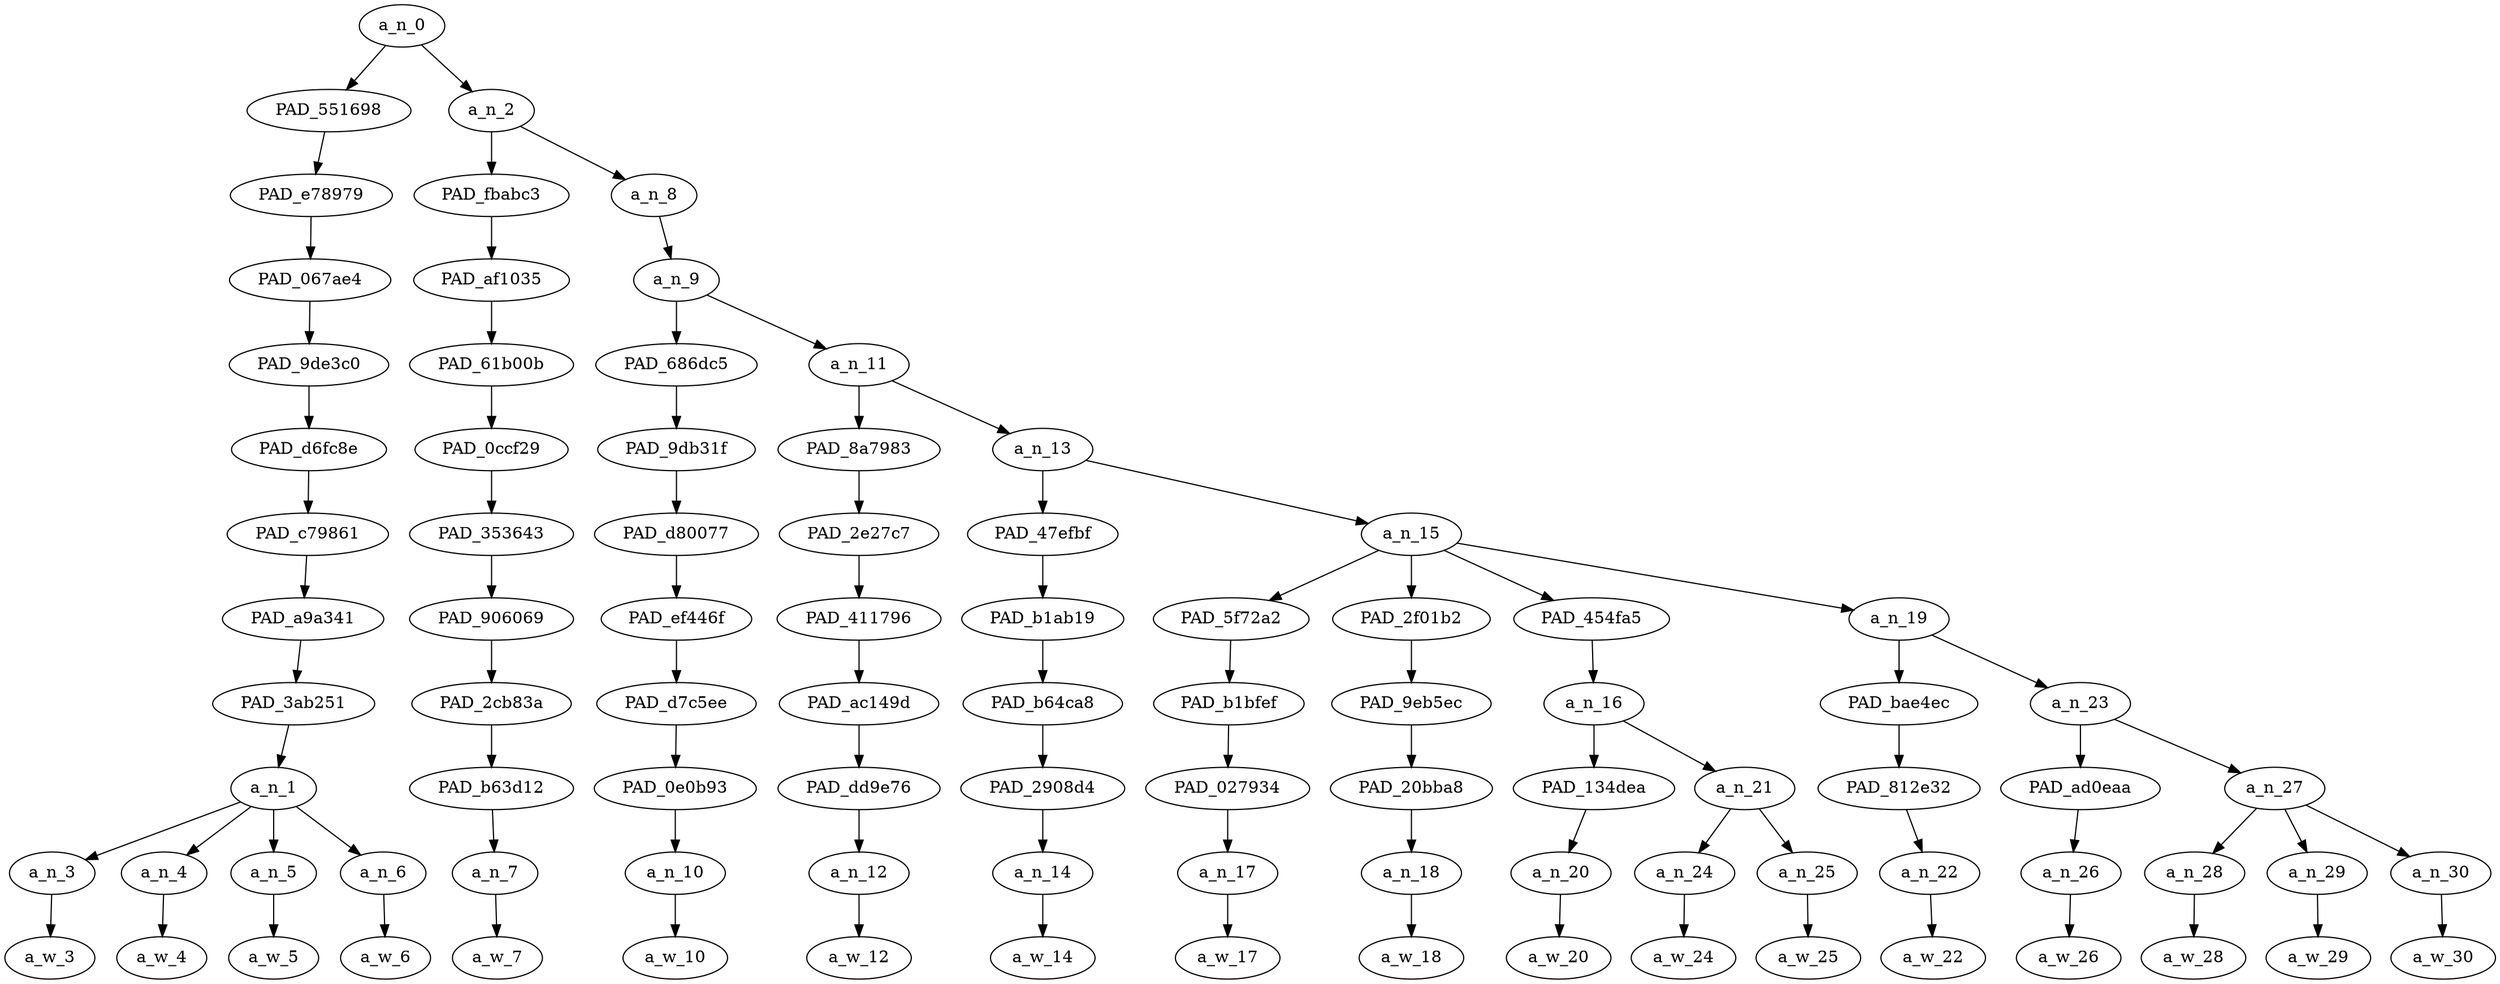 strict digraph "" {
	a_n_0	[div_dir=1,
		index=0,
		level=11,
		pos="3.326171875,11!",
		text_span="[0, 1, 2, 3, 4, 5, 6, 7, 8, 9, 10, 11, 12, 13, 14, 15, 16, 17]",
		value=1.00000000];
	PAD_551698	[div_dir=1,
		index=0,
		level=10,
		pos="1.5,10!",
		text_span="[0, 1, 2, 3]",
		value=0.45978291];
	a_n_0 -> PAD_551698;
	a_n_2	[div_dir=1,
		index=1,
		level=10,
		pos="5.15234375,10!",
		text_span="[4, 5, 6, 7, 8, 9, 10, 11, 12, 13, 14, 15, 16, 17]",
		value=0.53983178];
	a_n_0 -> a_n_2;
	PAD_e78979	[div_dir=1,
		index=0,
		level=9,
		pos="1.5,9!",
		text_span="[0, 1, 2, 3]",
		value=0.45978291];
	PAD_551698 -> PAD_e78979;
	PAD_067ae4	[div_dir=1,
		index=0,
		level=8,
		pos="1.5,8!",
		text_span="[0, 1, 2, 3]",
		value=0.45978291];
	PAD_e78979 -> PAD_067ae4;
	PAD_9de3c0	[div_dir=1,
		index=0,
		level=7,
		pos="1.5,7!",
		text_span="[0, 1, 2, 3]",
		value=0.45978291];
	PAD_067ae4 -> PAD_9de3c0;
	PAD_d6fc8e	[div_dir=1,
		index=0,
		level=6,
		pos="1.5,6!",
		text_span="[0, 1, 2, 3]",
		value=0.45978291];
	PAD_9de3c0 -> PAD_d6fc8e;
	PAD_c79861	[div_dir=1,
		index=0,
		level=5,
		pos="1.5,5!",
		text_span="[0, 1, 2, 3]",
		value=0.45978291];
	PAD_d6fc8e -> PAD_c79861;
	PAD_a9a341	[div_dir=1,
		index=0,
		level=4,
		pos="1.5,4!",
		text_span="[0, 1, 2, 3]",
		value=0.45978291];
	PAD_c79861 -> PAD_a9a341;
	PAD_3ab251	[div_dir=1,
		index=0,
		level=3,
		pos="1.5,3!",
		text_span="[0, 1, 2, 3]",
		value=0.45978291];
	PAD_a9a341 -> PAD_3ab251;
	a_n_1	[div_dir=1,
		index=0,
		level=2,
		pos="1.5,2!",
		text_span="[0, 1, 2, 3]",
		value=0.45978291];
	PAD_3ab251 -> a_n_1;
	a_n_3	[div_dir=-1,
		index=0,
		level=1,
		pos="0.0,1!",
		text_span="[0]",
		value=0.08690156];
	a_n_1 -> a_n_3;
	a_n_4	[div_dir=1,
		index=1,
		level=1,
		pos="1.0,1!",
		text_span="[1]",
		value=0.05586551];
	a_n_1 -> a_n_4;
	a_n_5	[div_dir=1,
		index=2,
		level=1,
		pos="2.0,1!",
		text_span="[2]",
		value=0.15918476];
	a_n_1 -> a_n_5;
	a_n_6	[div_dir=1,
		index=3,
		level=1,
		pos="3.0,1!",
		text_span="[3]",
		value=0.15732491];
	a_n_1 -> a_n_6;
	a_w_3	[div_dir=0,
		index=0,
		level=0,
		pos="0,0!",
		text_span="[0]",
		value="<user>"];
	a_n_3 -> a_w_3;
	a_w_4	[div_dir=0,
		index=1,
		level=0,
		pos="1,0!",
		text_span="[1]",
		value=ur];
	a_n_4 -> a_w_4;
	a_w_5	[div_dir=0,
		index=2,
		level=0,
		pos="2,0!",
		text_span="[2]",
		value=dogshit];
	a_n_5 -> a_w_5;
	a_w_6	[div_dir=0,
		index=3,
		level=0,
		pos="3,0!",
		text_span="[3]",
		value=faggot];
	a_n_6 -> a_w_6;
	PAD_fbabc3	[div_dir=-1,
		index=1,
		level=9,
		pos="4.0,9!",
		text_span="[4]",
		value=0.02621196];
	a_n_2 -> PAD_fbabc3;
	a_n_8	[div_dir=1,
		index=2,
		level=9,
		pos="6.3046875,9!",
		text_span="[5, 6, 7, 8, 9, 10, 11, 12, 13, 14, 15, 16, 17]",
		value=0.51348013];
	a_n_2 -> a_n_8;
	PAD_af1035	[div_dir=-1,
		index=1,
		level=8,
		pos="4.0,8!",
		text_span="[4]",
		value=0.02621196];
	PAD_fbabc3 -> PAD_af1035;
	PAD_61b00b	[div_dir=-1,
		index=1,
		level=7,
		pos="4.0,7!",
		text_span="[4]",
		value=0.02621196];
	PAD_af1035 -> PAD_61b00b;
	PAD_0ccf29	[div_dir=-1,
		index=1,
		level=6,
		pos="4.0,6!",
		text_span="[4]",
		value=0.02621196];
	PAD_61b00b -> PAD_0ccf29;
	PAD_353643	[div_dir=-1,
		index=1,
		level=5,
		pos="4.0,5!",
		text_span="[4]",
		value=0.02621196];
	PAD_0ccf29 -> PAD_353643;
	PAD_906069	[div_dir=-1,
		index=1,
		level=4,
		pos="4.0,4!",
		text_span="[4]",
		value=0.02621196];
	PAD_353643 -> PAD_906069;
	PAD_2cb83a	[div_dir=-1,
		index=1,
		level=3,
		pos="4.0,3!",
		text_span="[4]",
		value=0.02621196];
	PAD_906069 -> PAD_2cb83a;
	PAD_b63d12	[div_dir=-1,
		index=1,
		level=2,
		pos="4.0,2!",
		text_span="[4]",
		value=0.02621196];
	PAD_2cb83a -> PAD_b63d12;
	a_n_7	[div_dir=-1,
		index=4,
		level=1,
		pos="4.0,1!",
		text_span="[4]",
		value=0.02621196];
	PAD_b63d12 -> a_n_7;
	a_w_7	[div_dir=0,
		index=4,
		level=0,
		pos="4,0!",
		text_span="[4]",
		value=which];
	a_n_7 -> a_w_7;
	a_n_9	[div_dir=1,
		index=2,
		level=8,
		pos="6.3046875,8!",
		text_span="[5, 6, 7, 8, 9, 10, 11, 12, 13, 14, 15, 16, 17]",
		value=0.51333555];
	a_n_8 -> a_n_9;
	PAD_686dc5	[div_dir=1,
		index=2,
		level=7,
		pos="5.0,7!",
		text_span="[5]",
		value=0.03358544];
	a_n_9 -> PAD_686dc5;
	a_n_11	[div_dir=1,
		index=3,
		level=7,
		pos="7.609375,7!",
		text_span="[6, 7, 8, 9, 10, 11, 12, 13, 14, 15, 16, 17]",
		value=0.47960553];
	a_n_9 -> a_n_11;
	PAD_9db31f	[div_dir=1,
		index=2,
		level=6,
		pos="5.0,6!",
		text_span="[5]",
		value=0.03358544];
	PAD_686dc5 -> PAD_9db31f;
	PAD_d80077	[div_dir=1,
		index=2,
		level=5,
		pos="5.0,5!",
		text_span="[5]",
		value=0.03358544];
	PAD_9db31f -> PAD_d80077;
	PAD_ef446f	[div_dir=1,
		index=2,
		level=4,
		pos="5.0,4!",
		text_span="[5]",
		value=0.03358544];
	PAD_d80077 -> PAD_ef446f;
	PAD_d7c5ee	[div_dir=1,
		index=2,
		level=3,
		pos="5.0,3!",
		text_span="[5]",
		value=0.03358544];
	PAD_ef446f -> PAD_d7c5ee;
	PAD_0e0b93	[div_dir=1,
		index=2,
		level=2,
		pos="5.0,2!",
		text_span="[5]",
		value=0.03358544];
	PAD_d7c5ee -> PAD_0e0b93;
	a_n_10	[div_dir=1,
		index=5,
		level=1,
		pos="5.0,1!",
		text_span="[5]",
		value=0.03358544];
	PAD_0e0b93 -> a_n_10;
	a_w_10	[div_dir=0,
		index=5,
		level=0,
		pos="5,0!",
		text_span="[5]",
		value=explains];
	a_n_10 -> a_w_10;
	PAD_8a7983	[div_dir=1,
		index=3,
		level=6,
		pos="6.0,6!",
		text_span="[6]",
		value=0.02685193];
	a_n_11 -> PAD_8a7983;
	a_n_13	[div_dir=1,
		index=4,
		level=6,
		pos="9.21875,6!",
		text_span="[7, 8, 9, 10, 11, 12, 13, 14, 15, 16, 17]",
		value=0.45261928];
	a_n_11 -> a_n_13;
	PAD_2e27c7	[div_dir=1,
		index=3,
		level=5,
		pos="6.0,5!",
		text_span="[6]",
		value=0.02685193];
	PAD_8a7983 -> PAD_2e27c7;
	PAD_411796	[div_dir=1,
		index=3,
		level=4,
		pos="6.0,4!",
		text_span="[6]",
		value=0.02685193];
	PAD_2e27c7 -> PAD_411796;
	PAD_ac149d	[div_dir=1,
		index=3,
		level=3,
		pos="6.0,3!",
		text_span="[6]",
		value=0.02685193];
	PAD_411796 -> PAD_ac149d;
	PAD_dd9e76	[div_dir=1,
		index=3,
		level=2,
		pos="6.0,2!",
		text_span="[6]",
		value=0.02685193];
	PAD_ac149d -> PAD_dd9e76;
	a_n_12	[div_dir=1,
		index=6,
		level=1,
		pos="6.0,1!",
		text_span="[6]",
		value=0.02685193];
	PAD_dd9e76 -> a_n_12;
	a_w_12	[div_dir=0,
		index=6,
		level=0,
		pos="6,0!",
		text_span="[6]",
		value=why];
	a_n_12 -> a_w_12;
	PAD_47efbf	[div_dir=1,
		index=4,
		level=5,
		pos="7.0,5!",
		text_span="[7]",
		value=0.03187498];
	a_n_13 -> PAD_47efbf;
	a_n_15	[div_dir=1,
		index=5,
		level=5,
		pos="11.4375,5!",
		text_span="[8, 9, 10, 11, 12, 13, 14, 15, 16, 17]",
		value=0.42061586];
	a_n_13 -> a_n_15;
	PAD_b1ab19	[div_dir=1,
		index=4,
		level=4,
		pos="7.0,4!",
		text_span="[7]",
		value=0.03187498];
	PAD_47efbf -> PAD_b1ab19;
	PAD_b64ca8	[div_dir=1,
		index=4,
		level=3,
		pos="7.0,3!",
		text_span="[7]",
		value=0.03187498];
	PAD_b1ab19 -> PAD_b64ca8;
	PAD_2908d4	[div_dir=1,
		index=4,
		level=2,
		pos="7.0,2!",
		text_span="[7]",
		value=0.03187498];
	PAD_b64ca8 -> PAD_2908d4;
	a_n_14	[div_dir=1,
		index=7,
		level=1,
		pos="7.0,1!",
		text_span="[7]",
		value=0.03187498];
	PAD_2908d4 -> a_n_14;
	a_w_14	[div_dir=0,
		index=7,
		level=0,
		pos="7,0!",
		text_span="[7]",
		value=u];
	a_n_14 -> a_w_14;
	PAD_5f72a2	[div_dir=-1,
		index=6,
		level=4,
		pos="11.0,4!",
		text_span="[11]",
		value=0.02430590];
	a_n_15 -> PAD_5f72a2;
	PAD_2f01b2	[div_dir=1,
		index=7,
		level=4,
		pos="12.0,4!",
		text_span="[12]",
		value=0.02665431];
	a_n_15 -> PAD_2f01b2;
	PAD_454fa5	[div_dir=1,
		index=5,
		level=4,
		pos="8.75,4!",
		text_span="[8, 9, 10]",
		value=0.08003455];
	a_n_15 -> PAD_454fa5;
	a_n_19	[div_dir=1,
		index=8,
		level=4,
		pos="14.0,4!",
		text_span="[13, 14, 15, 16, 17]",
		value=0.28950681];
	a_n_15 -> a_n_19;
	PAD_b1bfef	[div_dir=-1,
		index=6,
		level=3,
		pos="11.0,3!",
		text_span="[11]",
		value=0.02430590];
	PAD_5f72a2 -> PAD_b1bfef;
	PAD_027934	[div_dir=-1,
		index=7,
		level=2,
		pos="11.0,2!",
		text_span="[11]",
		value=0.02430590];
	PAD_b1bfef -> PAD_027934;
	a_n_17	[div_dir=-1,
		index=11,
		level=1,
		pos="11.0,1!",
		text_span="[11]",
		value=0.02430590];
	PAD_027934 -> a_n_17;
	a_w_17	[div_dir=0,
		index=11,
		level=0,
		pos="11,0!",
		text_span="[11]",
		value=and];
	a_n_17 -> a_w_17;
	PAD_9eb5ec	[div_dir=1,
		index=7,
		level=3,
		pos="12.0,3!",
		text_span="[12]",
		value=0.02665431];
	PAD_2f01b2 -> PAD_9eb5ec;
	PAD_20bba8	[div_dir=1,
		index=8,
		level=2,
		pos="12.0,2!",
		text_span="[12]",
		value=0.02665431];
	PAD_9eb5ec -> PAD_20bba8;
	a_n_18	[div_dir=1,
		index=12,
		level=1,
		pos="12.0,1!",
		text_span="[12]",
		value=0.02665431];
	PAD_20bba8 -> a_n_18;
	a_w_18	[div_dir=0,
		index=12,
		level=0,
		pos="12,0!",
		text_span="[12]",
		value=never];
	a_n_18 -> a_w_18;
	a_n_16	[div_dir=1,
		index=5,
		level=3,
		pos="8.75,3!",
		text_span="[8, 9, 10]",
		value=0.08003455];
	PAD_454fa5 -> a_n_16;
	PAD_134dea	[div_dir=-1,
		index=5,
		level=2,
		pos="8.0,2!",
		text_span="[8]",
		value=0.02504211];
	a_n_16 -> PAD_134dea;
	a_n_21	[div_dir=1,
		index=6,
		level=2,
		pos="9.5,2!",
		text_span="[9, 10]",
		value=0.05499106];
	a_n_16 -> a_n_21;
	a_n_20	[div_dir=-1,
		index=8,
		level=1,
		pos="8.0,1!",
		text_span="[8]",
		value=0.02504211];
	PAD_134dea -> a_n_20;
	a_w_20	[div_dir=0,
		index=8,
		level=0,
		pos="8,0!",
		text_span="[8]",
		value=r];
	a_n_20 -> a_w_20;
	a_n_24	[div_dir=1,
		index=9,
		level=1,
		pos="9.0,1!",
		text_span="[9]",
		value=0.02410110];
	a_n_21 -> a_n_24;
	a_n_25	[div_dir=-1,
		index=10,
		level=1,
		pos="10.0,1!",
		text_span="[10]",
		value=0.03086825];
	a_n_21 -> a_n_25;
	a_w_24	[div_dir=0,
		index=9,
		level=0,
		pos="9,0!",
		text_span="[9]",
		value=over];
	a_n_24 -> a_w_24;
	a_w_25	[div_dir=0,
		index=10,
		level=0,
		pos="10,0!",
		text_span="[10]",
		value="<number>"];
	a_n_25 -> a_w_25;
	PAD_bae4ec	[div_dir=1,
		index=8,
		level=3,
		pos="13.0,3!",
		text_span="[13]",
		value=0.02319999];
	a_n_19 -> PAD_bae4ec;
	a_n_23	[div_dir=1,
		index=9,
		level=3,
		pos="15.0,3!",
		text_span="[14, 15, 16, 17]",
		value=0.26617239];
	a_n_19 -> a_n_23;
	PAD_812e32	[div_dir=1,
		index=9,
		level=2,
		pos="13.0,2!",
		text_span="[13]",
		value=0.02319999];
	PAD_bae4ec -> PAD_812e32;
	a_n_22	[div_dir=1,
		index=13,
		level=1,
		pos="13.0,1!",
		text_span="[13]",
		value=0.02319999];
	PAD_812e32 -> a_n_22;
	a_w_22	[div_dir=0,
		index=13,
		level=0,
		pos="13,0!",
		text_span="[13]",
		value=can];
	a_n_22 -> a_w_22;
	PAD_ad0eaa	[div_dir=-1,
		index=10,
		level=2,
		pos="14.0,2!",
		text_span="[14]",
		value=0.03111282];
	a_n_23 -> PAD_ad0eaa;
	a_n_27	[div_dir=1,
		index=11,
		level=2,
		pos="16.0,2!",
		text_span="[15, 16, 17]",
		value=0.23492416];
	a_n_23 -> a_n_27;
	a_n_26	[div_dir=-1,
		index=14,
		level=1,
		pos="14.0,1!",
		text_span="[14]",
		value=0.03111282];
	PAD_ad0eaa -> a_n_26;
	a_w_26	[div_dir=0,
		index=14,
		level=0,
		pos="14,0!",
		text_span="[14]",
		value=make];
	a_n_26 -> a_w_26;
	a_n_28	[div_dir=-1,
		index=15,
		level=1,
		pos="15.0,1!",
		text_span="[15]",
		value=0.03979785];
	a_n_27 -> a_n_28;
	a_n_29	[div_dir=1,
		index=16,
		level=1,
		pos="16.0,1!",
		text_span="[16]",
		value=0.07512264];
	a_n_27 -> a_n_29;
	a_n_30	[div_dir=1,
		index=17,
		level=1,
		pos="17.0,1!",
		text_span="[17]",
		value=0.11984619];
	a_n_27 -> a_n_30;
	a_w_28	[div_dir=0,
		index=15,
		level=0,
		pos="15,0!",
		text_span="[15]",
		value=cl];
	a_n_28 -> a_w_28;
	a_w_29	[div_dir=0,
		index=16,
		level=0,
		pos="16,0!",
		text_span="[16]",
		value=stfu];
	a_n_29 -> a_w_29;
	a_w_30	[div_dir=0,
		index=17,
		level=0,
		pos="17,0!",
		text_span="[17]",
		value=faggot1];
	a_n_30 -> a_w_30;
}
